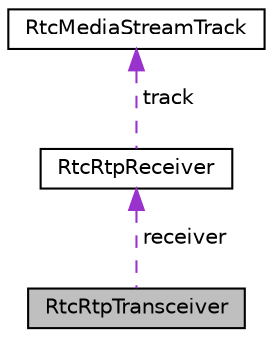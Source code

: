 digraph "RtcRtpTransceiver"
{
  edge [fontname="Helvetica",fontsize="10",labelfontname="Helvetica",labelfontsize="10"];
  node [fontname="Helvetica",fontsize="10",shape=record];
  Node1 [label="RtcRtpTransceiver",height=0.2,width=0.4,color="black", fillcolor="grey75", style="filled", fontcolor="black"];
  Node2 -> Node1 [dir="back",color="darkorchid3",fontsize="10",style="dashed",label=" receiver" ,fontname="Helvetica"];
  Node2 [label="RtcRtpReceiver",height=0.2,width=0.4,color="black", fillcolor="white", style="filled",URL="$structRtcRtpReceiver.html",tooltip="RTCRtpReceiver allows an application to inspect the receipt of a MediaStreamTrack. "];
  Node3 -> Node2 [dir="back",color="darkorchid3",fontsize="10",style="dashed",label=" track" ,fontname="Helvetica"];
  Node3 [label="RtcMediaStreamTrack",height=0.2,width=0.4,color="black", fillcolor="white", style="filled",URL="$structRtcMediaStreamTrack.html",tooltip="Represents a single track in a MediaStream. "];
}
